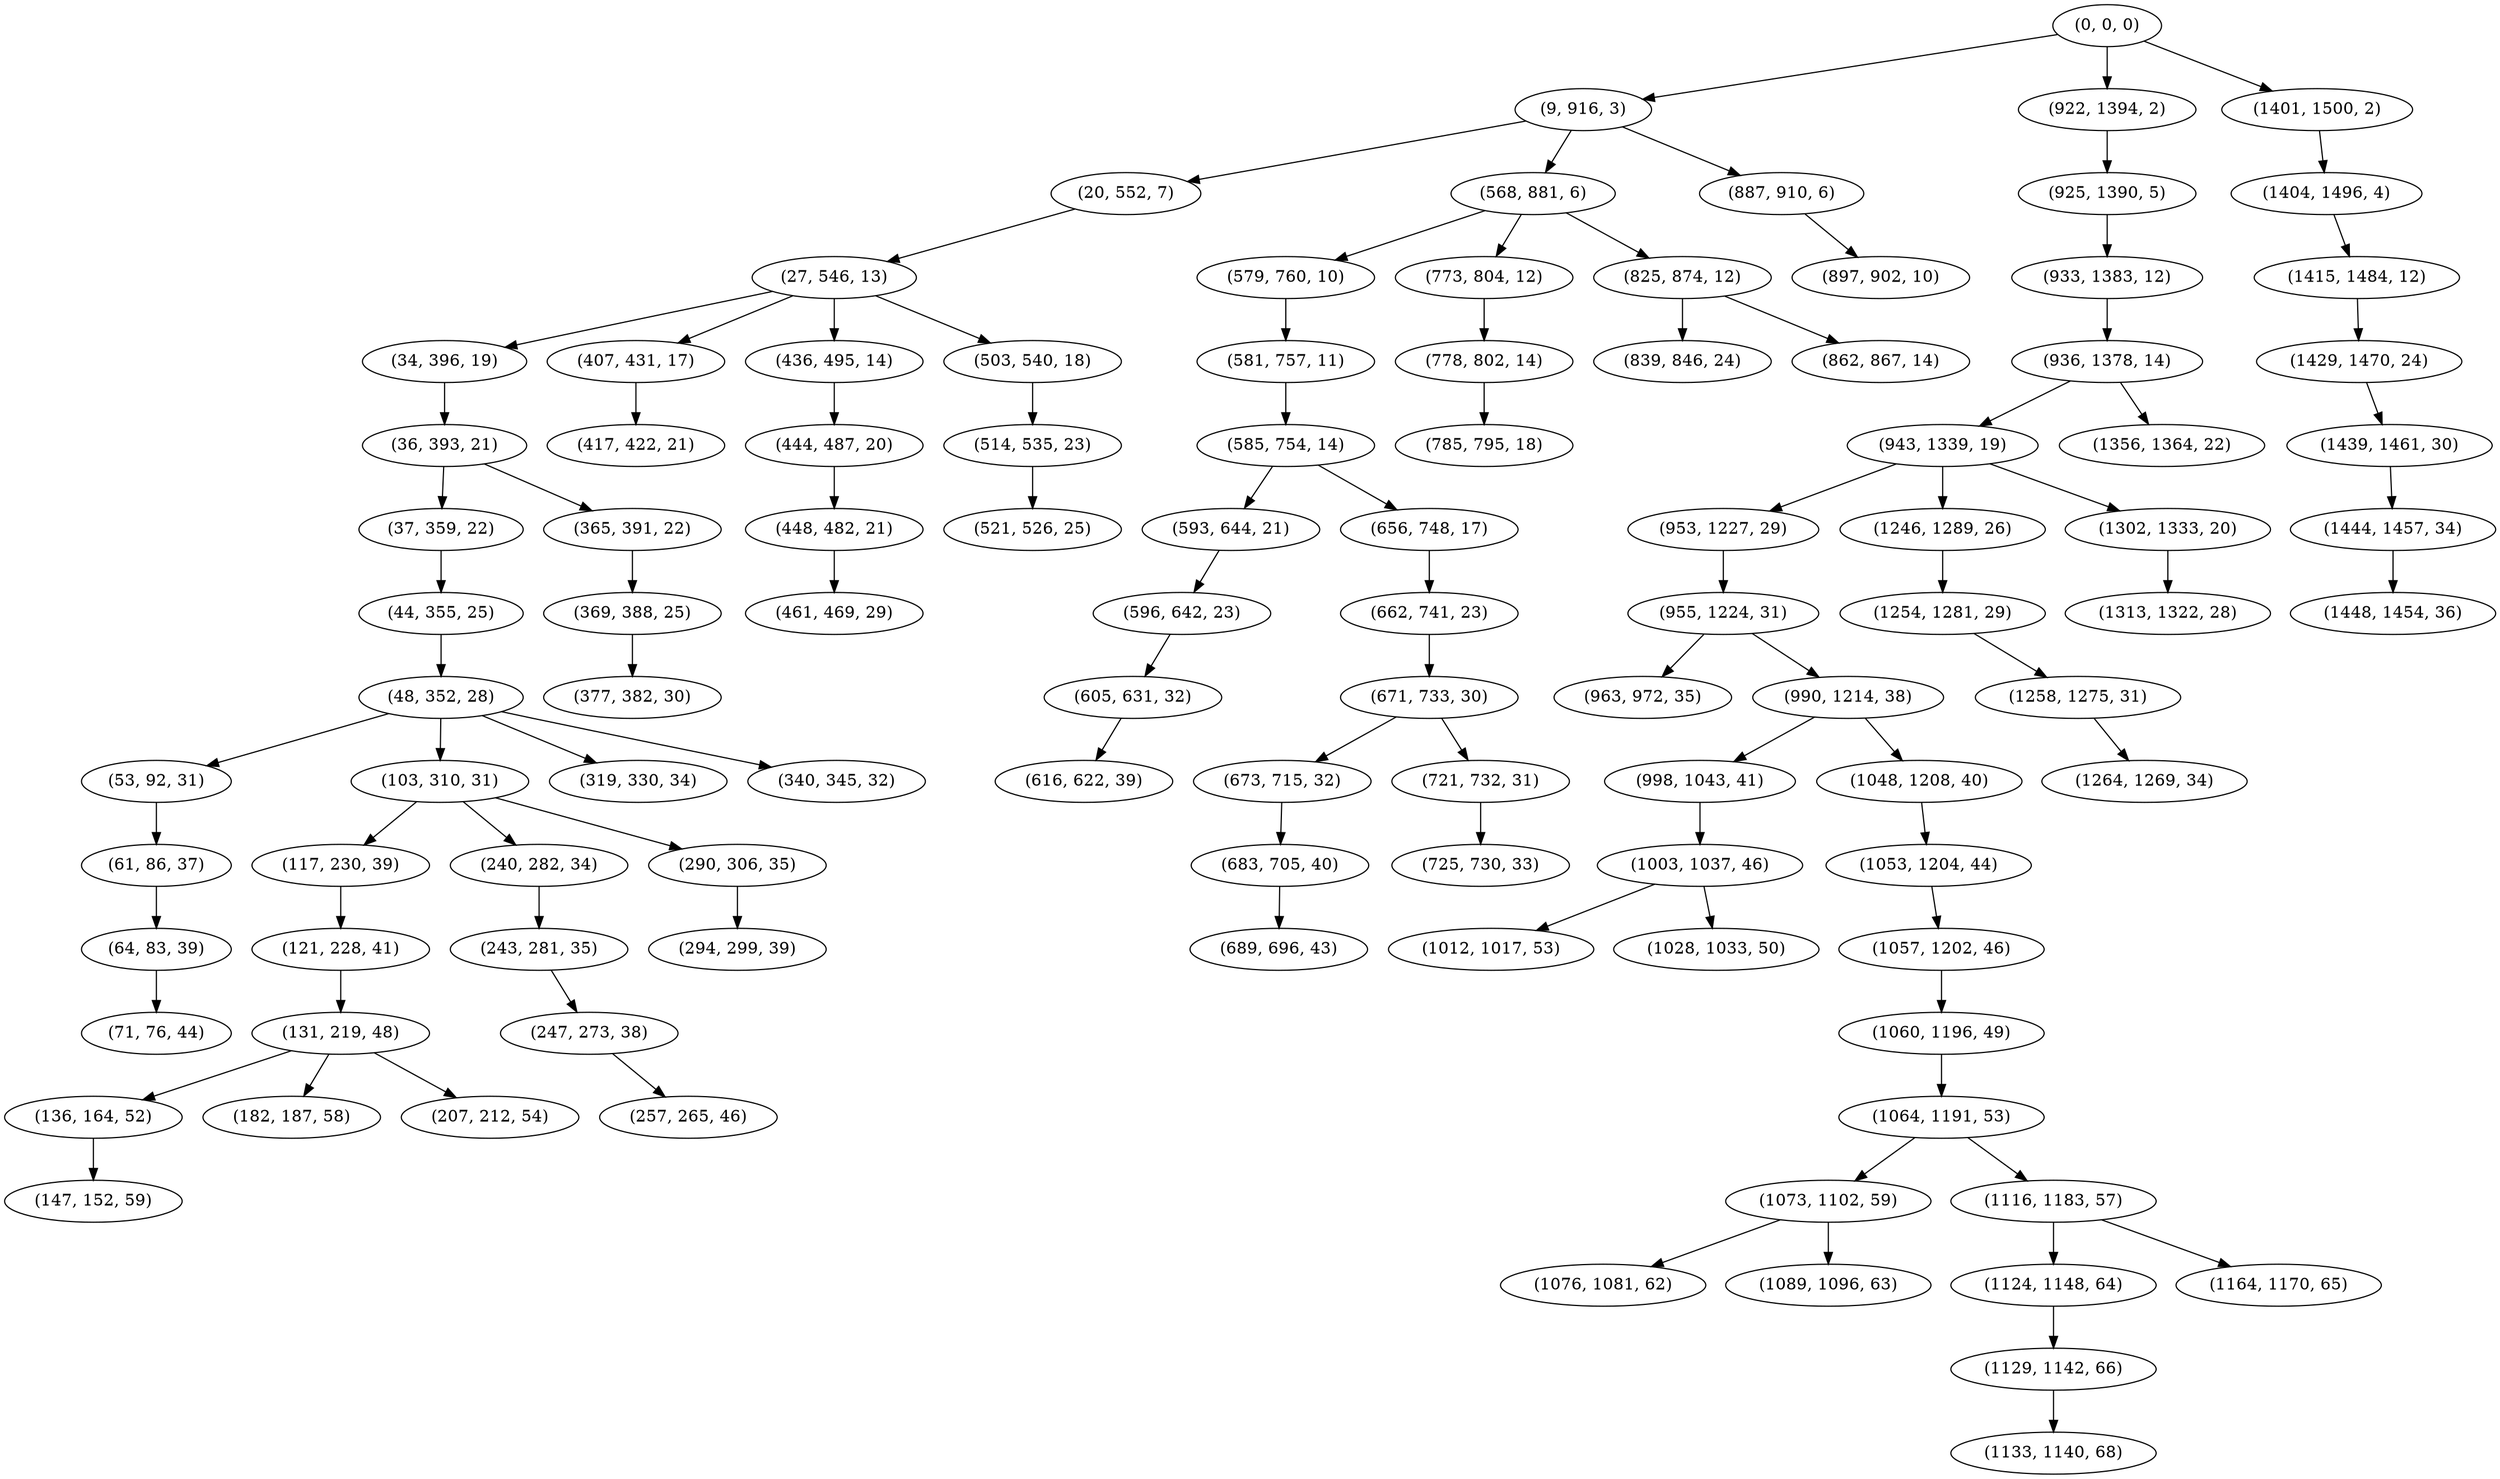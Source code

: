 digraph tree {
    "(0, 0, 0)";
    "(9, 916, 3)";
    "(20, 552, 7)";
    "(27, 546, 13)";
    "(34, 396, 19)";
    "(36, 393, 21)";
    "(37, 359, 22)";
    "(44, 355, 25)";
    "(48, 352, 28)";
    "(53, 92, 31)";
    "(61, 86, 37)";
    "(64, 83, 39)";
    "(71, 76, 44)";
    "(103, 310, 31)";
    "(117, 230, 39)";
    "(121, 228, 41)";
    "(131, 219, 48)";
    "(136, 164, 52)";
    "(147, 152, 59)";
    "(182, 187, 58)";
    "(207, 212, 54)";
    "(240, 282, 34)";
    "(243, 281, 35)";
    "(247, 273, 38)";
    "(257, 265, 46)";
    "(290, 306, 35)";
    "(294, 299, 39)";
    "(319, 330, 34)";
    "(340, 345, 32)";
    "(365, 391, 22)";
    "(369, 388, 25)";
    "(377, 382, 30)";
    "(407, 431, 17)";
    "(417, 422, 21)";
    "(436, 495, 14)";
    "(444, 487, 20)";
    "(448, 482, 21)";
    "(461, 469, 29)";
    "(503, 540, 18)";
    "(514, 535, 23)";
    "(521, 526, 25)";
    "(568, 881, 6)";
    "(579, 760, 10)";
    "(581, 757, 11)";
    "(585, 754, 14)";
    "(593, 644, 21)";
    "(596, 642, 23)";
    "(605, 631, 32)";
    "(616, 622, 39)";
    "(656, 748, 17)";
    "(662, 741, 23)";
    "(671, 733, 30)";
    "(673, 715, 32)";
    "(683, 705, 40)";
    "(689, 696, 43)";
    "(721, 732, 31)";
    "(725, 730, 33)";
    "(773, 804, 12)";
    "(778, 802, 14)";
    "(785, 795, 18)";
    "(825, 874, 12)";
    "(839, 846, 24)";
    "(862, 867, 14)";
    "(887, 910, 6)";
    "(897, 902, 10)";
    "(922, 1394, 2)";
    "(925, 1390, 5)";
    "(933, 1383, 12)";
    "(936, 1378, 14)";
    "(943, 1339, 19)";
    "(953, 1227, 29)";
    "(955, 1224, 31)";
    "(963, 972, 35)";
    "(990, 1214, 38)";
    "(998, 1043, 41)";
    "(1003, 1037, 46)";
    "(1012, 1017, 53)";
    "(1028, 1033, 50)";
    "(1048, 1208, 40)";
    "(1053, 1204, 44)";
    "(1057, 1202, 46)";
    "(1060, 1196, 49)";
    "(1064, 1191, 53)";
    "(1073, 1102, 59)";
    "(1076, 1081, 62)";
    "(1089, 1096, 63)";
    "(1116, 1183, 57)";
    "(1124, 1148, 64)";
    "(1129, 1142, 66)";
    "(1133, 1140, 68)";
    "(1164, 1170, 65)";
    "(1246, 1289, 26)";
    "(1254, 1281, 29)";
    "(1258, 1275, 31)";
    "(1264, 1269, 34)";
    "(1302, 1333, 20)";
    "(1313, 1322, 28)";
    "(1356, 1364, 22)";
    "(1401, 1500, 2)";
    "(1404, 1496, 4)";
    "(1415, 1484, 12)";
    "(1429, 1470, 24)";
    "(1439, 1461, 30)";
    "(1444, 1457, 34)";
    "(1448, 1454, 36)";
    "(0, 0, 0)" -> "(9, 916, 3)";
    "(0, 0, 0)" -> "(922, 1394, 2)";
    "(0, 0, 0)" -> "(1401, 1500, 2)";
    "(9, 916, 3)" -> "(20, 552, 7)";
    "(9, 916, 3)" -> "(568, 881, 6)";
    "(9, 916, 3)" -> "(887, 910, 6)";
    "(20, 552, 7)" -> "(27, 546, 13)";
    "(27, 546, 13)" -> "(34, 396, 19)";
    "(27, 546, 13)" -> "(407, 431, 17)";
    "(27, 546, 13)" -> "(436, 495, 14)";
    "(27, 546, 13)" -> "(503, 540, 18)";
    "(34, 396, 19)" -> "(36, 393, 21)";
    "(36, 393, 21)" -> "(37, 359, 22)";
    "(36, 393, 21)" -> "(365, 391, 22)";
    "(37, 359, 22)" -> "(44, 355, 25)";
    "(44, 355, 25)" -> "(48, 352, 28)";
    "(48, 352, 28)" -> "(53, 92, 31)";
    "(48, 352, 28)" -> "(103, 310, 31)";
    "(48, 352, 28)" -> "(319, 330, 34)";
    "(48, 352, 28)" -> "(340, 345, 32)";
    "(53, 92, 31)" -> "(61, 86, 37)";
    "(61, 86, 37)" -> "(64, 83, 39)";
    "(64, 83, 39)" -> "(71, 76, 44)";
    "(103, 310, 31)" -> "(117, 230, 39)";
    "(103, 310, 31)" -> "(240, 282, 34)";
    "(103, 310, 31)" -> "(290, 306, 35)";
    "(117, 230, 39)" -> "(121, 228, 41)";
    "(121, 228, 41)" -> "(131, 219, 48)";
    "(131, 219, 48)" -> "(136, 164, 52)";
    "(131, 219, 48)" -> "(182, 187, 58)";
    "(131, 219, 48)" -> "(207, 212, 54)";
    "(136, 164, 52)" -> "(147, 152, 59)";
    "(240, 282, 34)" -> "(243, 281, 35)";
    "(243, 281, 35)" -> "(247, 273, 38)";
    "(247, 273, 38)" -> "(257, 265, 46)";
    "(290, 306, 35)" -> "(294, 299, 39)";
    "(365, 391, 22)" -> "(369, 388, 25)";
    "(369, 388, 25)" -> "(377, 382, 30)";
    "(407, 431, 17)" -> "(417, 422, 21)";
    "(436, 495, 14)" -> "(444, 487, 20)";
    "(444, 487, 20)" -> "(448, 482, 21)";
    "(448, 482, 21)" -> "(461, 469, 29)";
    "(503, 540, 18)" -> "(514, 535, 23)";
    "(514, 535, 23)" -> "(521, 526, 25)";
    "(568, 881, 6)" -> "(579, 760, 10)";
    "(568, 881, 6)" -> "(773, 804, 12)";
    "(568, 881, 6)" -> "(825, 874, 12)";
    "(579, 760, 10)" -> "(581, 757, 11)";
    "(581, 757, 11)" -> "(585, 754, 14)";
    "(585, 754, 14)" -> "(593, 644, 21)";
    "(585, 754, 14)" -> "(656, 748, 17)";
    "(593, 644, 21)" -> "(596, 642, 23)";
    "(596, 642, 23)" -> "(605, 631, 32)";
    "(605, 631, 32)" -> "(616, 622, 39)";
    "(656, 748, 17)" -> "(662, 741, 23)";
    "(662, 741, 23)" -> "(671, 733, 30)";
    "(671, 733, 30)" -> "(673, 715, 32)";
    "(671, 733, 30)" -> "(721, 732, 31)";
    "(673, 715, 32)" -> "(683, 705, 40)";
    "(683, 705, 40)" -> "(689, 696, 43)";
    "(721, 732, 31)" -> "(725, 730, 33)";
    "(773, 804, 12)" -> "(778, 802, 14)";
    "(778, 802, 14)" -> "(785, 795, 18)";
    "(825, 874, 12)" -> "(839, 846, 24)";
    "(825, 874, 12)" -> "(862, 867, 14)";
    "(887, 910, 6)" -> "(897, 902, 10)";
    "(922, 1394, 2)" -> "(925, 1390, 5)";
    "(925, 1390, 5)" -> "(933, 1383, 12)";
    "(933, 1383, 12)" -> "(936, 1378, 14)";
    "(936, 1378, 14)" -> "(943, 1339, 19)";
    "(936, 1378, 14)" -> "(1356, 1364, 22)";
    "(943, 1339, 19)" -> "(953, 1227, 29)";
    "(943, 1339, 19)" -> "(1246, 1289, 26)";
    "(943, 1339, 19)" -> "(1302, 1333, 20)";
    "(953, 1227, 29)" -> "(955, 1224, 31)";
    "(955, 1224, 31)" -> "(963, 972, 35)";
    "(955, 1224, 31)" -> "(990, 1214, 38)";
    "(990, 1214, 38)" -> "(998, 1043, 41)";
    "(990, 1214, 38)" -> "(1048, 1208, 40)";
    "(998, 1043, 41)" -> "(1003, 1037, 46)";
    "(1003, 1037, 46)" -> "(1012, 1017, 53)";
    "(1003, 1037, 46)" -> "(1028, 1033, 50)";
    "(1048, 1208, 40)" -> "(1053, 1204, 44)";
    "(1053, 1204, 44)" -> "(1057, 1202, 46)";
    "(1057, 1202, 46)" -> "(1060, 1196, 49)";
    "(1060, 1196, 49)" -> "(1064, 1191, 53)";
    "(1064, 1191, 53)" -> "(1073, 1102, 59)";
    "(1064, 1191, 53)" -> "(1116, 1183, 57)";
    "(1073, 1102, 59)" -> "(1076, 1081, 62)";
    "(1073, 1102, 59)" -> "(1089, 1096, 63)";
    "(1116, 1183, 57)" -> "(1124, 1148, 64)";
    "(1116, 1183, 57)" -> "(1164, 1170, 65)";
    "(1124, 1148, 64)" -> "(1129, 1142, 66)";
    "(1129, 1142, 66)" -> "(1133, 1140, 68)";
    "(1246, 1289, 26)" -> "(1254, 1281, 29)";
    "(1254, 1281, 29)" -> "(1258, 1275, 31)";
    "(1258, 1275, 31)" -> "(1264, 1269, 34)";
    "(1302, 1333, 20)" -> "(1313, 1322, 28)";
    "(1401, 1500, 2)" -> "(1404, 1496, 4)";
    "(1404, 1496, 4)" -> "(1415, 1484, 12)";
    "(1415, 1484, 12)" -> "(1429, 1470, 24)";
    "(1429, 1470, 24)" -> "(1439, 1461, 30)";
    "(1439, 1461, 30)" -> "(1444, 1457, 34)";
    "(1444, 1457, 34)" -> "(1448, 1454, 36)";
}
